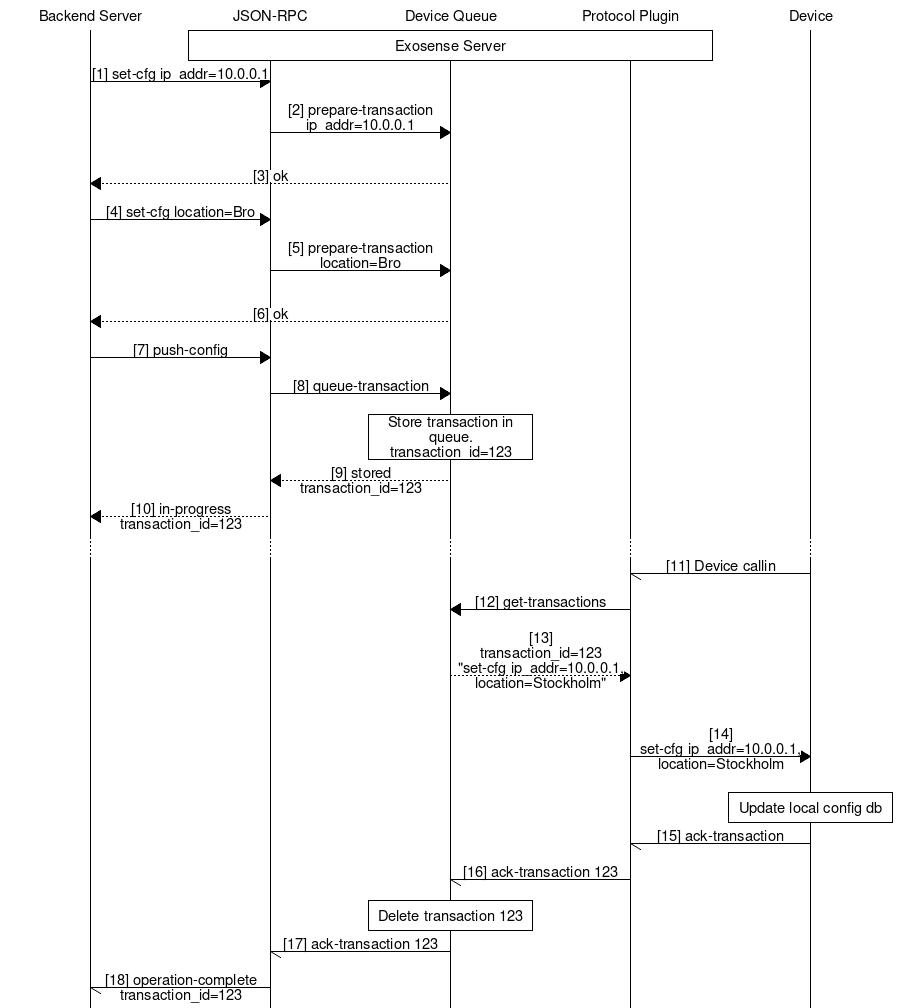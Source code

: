 #
# Device Transaction. 
#
# Compile with mscgen 0.20 or later
#
msc {
  width = "900", wordwraparcs = "true";
  "Backend Server", "JSON-RPC", "Device Queue", "Protocol Plugin", Device;
  "JSON-RPC" box "Protocol Plugin" [ label="Exosense Server" ];
  "Backend Server" => "JSON-RPC" [ label = "[1] set-cfg ip_addr=10.0.0.1" ];
  "JSON-RPC" => "Device Queue" [ label = "[2] prepare-transaction\nip_addr=10.0.0.1\n\n" ];
  "Device Queue" >> "Backend Server" [ label = "[3] ok" ];
  "Backend Server" => "JSON-RPC" [ label = "[4] set-cfg location=Bro" ];
  "JSON-RPC" => "Device Queue" [ label = "[5] prepare-transaction\nlocation=Bro\n\n" ];
   "Device Queue" >> "Backend Server" [ label = "[6] ok" ];
  "Backend Server" => "JSON-RPC" [ label = "[7] push-config" ];
  "JSON-RPC" => "Device Queue"  [ label = "[8] queue-transaction" ];
  "Device Queue" box "Device Queue"[ label = "Store transaction in queue.\ntransaction_id=123" ];
   "Device Queue" >> "JSON-RPC" [ label = "[9] stored\ntransaction_id=123" ];
   "JSON-RPC" >> "Backend Server" [ label = "[10] in-progress\ntransaction_id=123" ];
  ...;
  Device -> "Protocol Plugin" [ label = "[11] Device callin" ];
  "Protocol Plugin" => "Device Queue" [ label = "[12] get-transactions" ];
  "Device Queue" >> "Protocol Plugin" [ label = "[13]\ntransaction_id=123\n\"set-cfg ip_addr=10.0.0.1,\nlocation=Stockholm\"\n\n" ];
  "Protocol Plugin" => Device [ label = "[14]\nset-cfg ip_addr=10.0.0.1,\nlocation=Stockholm\n" ];
  Device box Device [ label = "Update local config db" ];
  "Device" -> "Protocol Plugin" [ label = "[15] ack-transaction" ];
  "Protocol Plugin" -> "Device Queue" [ label = "[16] ack-transaction 123" ];
  "Device Queue" box "Device Queue"[ label = "Delete transaction 123" ];
  "Device Queue" -> "JSON-RPC" [ label = "[17] ack-transaction 123" ];
  "JSON-RPC" -> "Backend Server" [ label = "[18] operation-complete\ntransaction_id=123" ];
}
